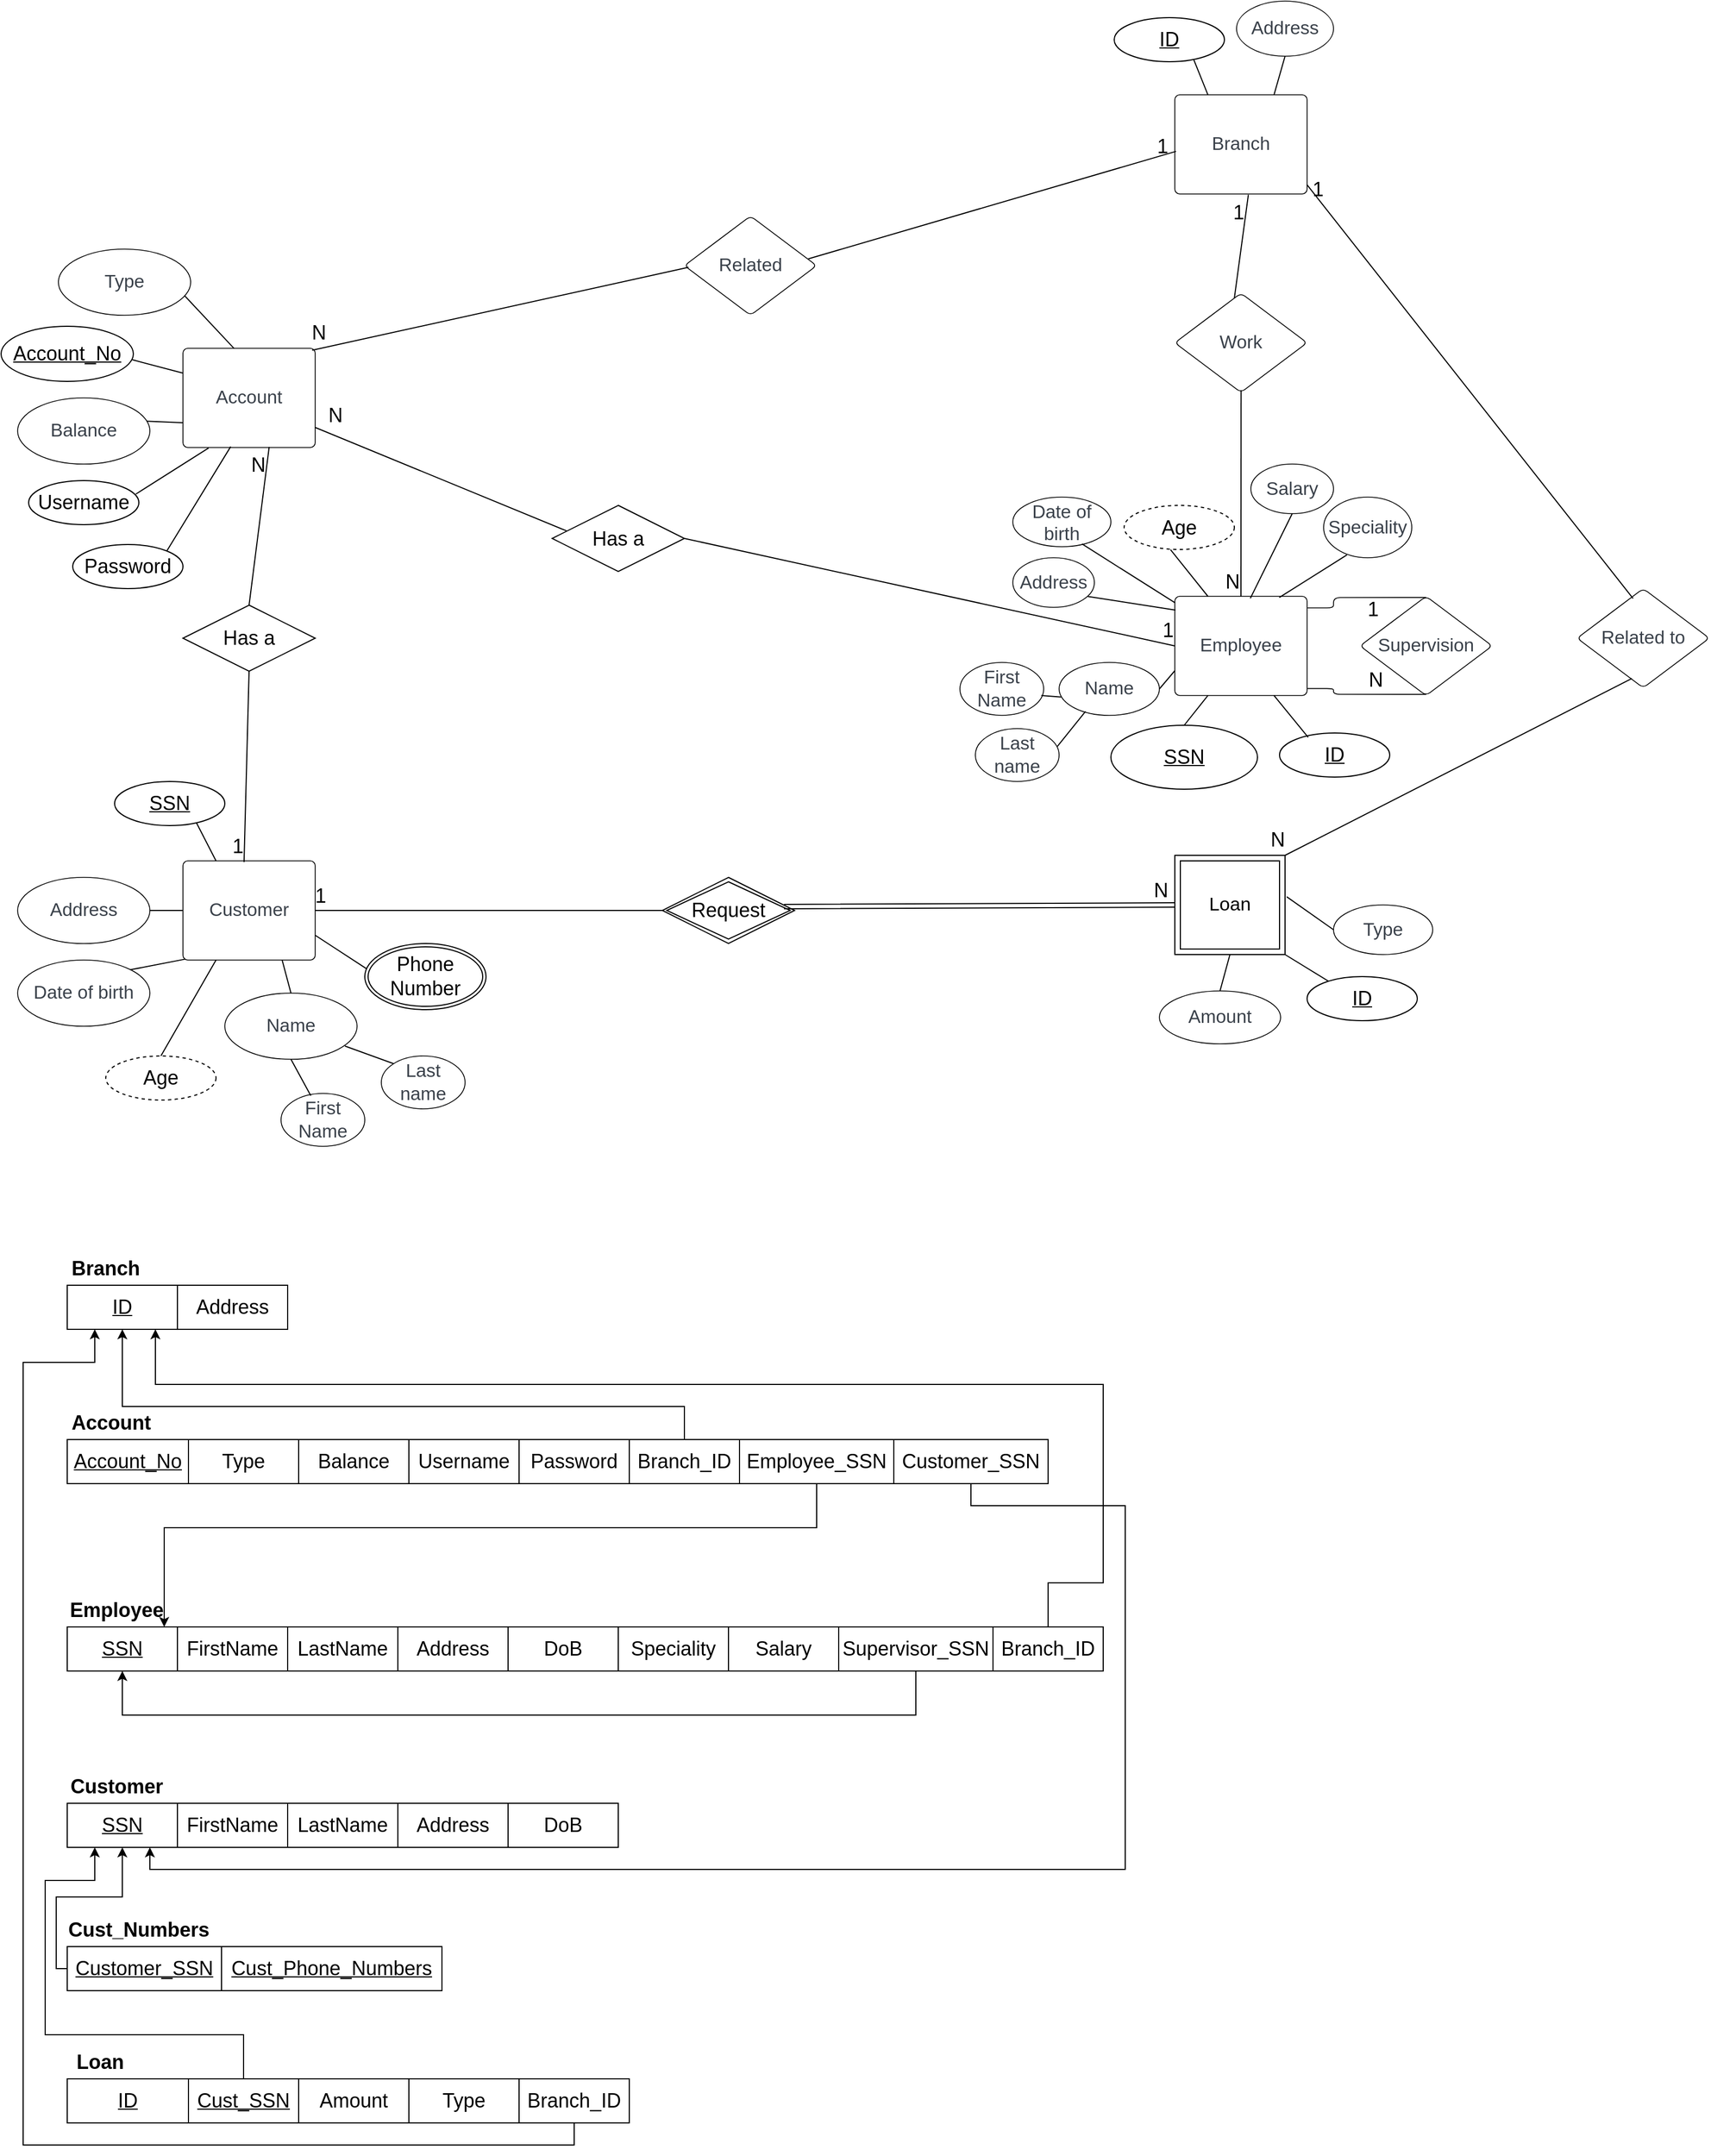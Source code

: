 <mxfile version="20.7.4" type="device"><diagram id="avx-aEmGifw_QFuqqDfZ" name="Page-1"><mxGraphModel dx="2524" dy="764" grid="1" gridSize="10" guides="1" tooltips="1" connect="1" arrows="1" fold="1" page="1" pageScale="1" pageWidth="850" pageHeight="1100" math="0" shadow="0"><root><mxCell id="0"/><mxCell id="1" parent="0"/><UserObject label="Branch" lucidchartObjectId="24W8.uhk5cBx" id="HNhc0_k1ouBAo7gfDIPh-5"><mxCell style="html=1;overflow=block;blockSpacing=1;whiteSpace=wrap;fontSize=16.7;fontColor=#3a414a;spacing=9;strokeColor=#000000;strokeOpacity=100;rounded=1;absoluteArcSize=1;arcSize=9;strokeWidth=0.8;" parent="1" vertex="1"><mxGeometry x="1005" y="160" width="120" height="90" as="geometry"/></mxCell></UserObject><UserObject label="Account" lucidchartObjectId="p5W8RbtMWcCu" id="HNhc0_k1ouBAo7gfDIPh-6"><mxCell style="html=1;overflow=block;blockSpacing=1;whiteSpace=wrap;fontSize=16.7;fontColor=#3a414a;spacing=9;strokeColor=#000000;strokeOpacity=100;rounded=1;absoluteArcSize=1;arcSize=9;strokeWidth=0.8;" parent="1" vertex="1"><mxGeometry x="105" y="390" width="120" height="90" as="geometry"/></mxCell></UserObject><UserObject label="Employee" lucidchartObjectId="A5W8brAmmUce" id="HNhc0_k1ouBAo7gfDIPh-7"><mxCell style="html=1;overflow=block;blockSpacing=1;whiteSpace=wrap;fontSize=16.7;fontColor=#3a414a;spacing=9;strokeColor=#000000;strokeOpacity=100;rounded=1;absoluteArcSize=1;arcSize=9;strokeWidth=0.8;" parent="1" vertex="1"><mxGeometry x="1005" y="615" width="120" height="90" as="geometry"/></mxCell></UserObject><UserObject label="Customer" lucidchartObjectId="N5W8qXUV3GOA" id="HNhc0_k1ouBAo7gfDIPh-8"><mxCell style="html=1;overflow=block;blockSpacing=1;whiteSpace=wrap;fontSize=16.7;fontColor=#3a414a;spacing=9;strokeColor=#000000;strokeOpacity=100;rounded=1;absoluteArcSize=1;arcSize=9;strokeWidth=0.8;" parent="1" vertex="1"><mxGeometry x="105" y="855" width="120" height="90" as="geometry"/></mxCell></UserObject><UserObject label="" lucidchartObjectId="Y8W8bVQl_C8g" id="HNhc0_k1ouBAo7gfDIPh-11"><mxCell style="html=1;jettySize=18;whiteSpace=wrap;fontSize=13;strokeColor=#000000;strokeOpacity=100;strokeWidth=0.8;rounded=1;arcSize=12;edgeStyle=orthogonalEdgeStyle;startArrow=none;endArrow=none;" parent="1" edge="1"><mxGeometry width="100" height="100" relative="1" as="geometry"><Array as="points"/><mxPoint x="273" y="541" as="sourcePoint"/><mxPoint x="273" y="541" as="targetPoint"/></mxGeometry></mxCell></UserObject><UserObject label="Related" lucidchartObjectId="d-W8vgpJ.Oqs" id="HNhc0_k1ouBAo7gfDIPh-14"><mxCell style="html=1;overflow=block;blockSpacing=1;whiteSpace=wrap;rhombus;fontSize=16.7;fontColor=#3a414a;spacing=3.8;strokeColor=#000000;strokeOpacity=100;rounded=1;absoluteArcSize=1;arcSize=9;strokeWidth=0.8;" parent="1" vertex="1"><mxGeometry x="560" y="270" width="120" height="90" as="geometry"/></mxCell></UserObject><UserObject label="Work" lucidchartObjectId="BcX8ho4qDkFY" id="HNhc0_k1ouBAo7gfDIPh-21"><mxCell style="html=1;overflow=block;blockSpacing=1;whiteSpace=wrap;rhombus;fontSize=16.7;fontColor=#3a414a;spacing=3.8;strokeColor=#000000;strokeOpacity=100;rounded=1;absoluteArcSize=1;arcSize=9;strokeWidth=0.8;" parent="1" vertex="1"><mxGeometry x="1005" y="340" width="120" height="90" as="geometry"/></mxCell></UserObject><UserObject label="Type" lucidchartObjectId="lkX8ODc~djon" id="HNhc0_k1ouBAo7gfDIPh-28"><mxCell style="html=1;overflow=block;blockSpacing=1;whiteSpace=wrap;ellipse;fontSize=16.7;fontColor=#3a414a;spacing=3.8;strokeColor=#000000;strokeOpacity=100;rounded=1;absoluteArcSize=1;arcSize=9;strokeWidth=0.8;" parent="1" vertex="1"><mxGeometry x="-8" y="300" width="120" height="60" as="geometry"/></mxCell></UserObject><UserObject label="Balance" lucidchartObjectId="tkX8SMqueyVM" id="HNhc0_k1ouBAo7gfDIPh-29"><mxCell style="html=1;overflow=block;blockSpacing=1;whiteSpace=wrap;ellipse;fontSize=16.7;fontColor=#3a414a;spacing=3.8;strokeColor=#000000;strokeOpacity=100;rounded=1;absoluteArcSize=1;arcSize=9;strokeWidth=0.8;" parent="1" vertex="1"><mxGeometry x="-45" y="435" width="120" height="60" as="geometry"/></mxCell></UserObject><UserObject label="Address" lucidchartObjectId="7kX85fhcKdfo" id="HNhc0_k1ouBAo7gfDIPh-33"><mxCell style="html=1;overflow=block;blockSpacing=1;whiteSpace=wrap;ellipse;fontSize=16.7;fontColor=#3a414a;spacing=3.8;strokeColor=#000000;strokeOpacity=100;rounded=1;absoluteArcSize=1;arcSize=9;strokeWidth=0.8;" parent="1" vertex="1"><mxGeometry x="-45" y="870" width="120" height="60" as="geometry"/></mxCell></UserObject><UserObject label="Date of birth" lucidchartObjectId="_kX8tcL-REWq" id="HNhc0_k1ouBAo7gfDIPh-34"><mxCell style="html=1;overflow=block;blockSpacing=1;whiteSpace=wrap;ellipse;fontSize=16.7;fontColor=#3a414a;spacing=3.8;strokeColor=#000000;strokeOpacity=100;rounded=1;absoluteArcSize=1;arcSize=9;strokeWidth=0.8;" parent="1" vertex="1"><mxGeometry x="-45" y="945" width="120" height="60" as="geometry"/></mxCell></UserObject><UserObject label="Name" lucidchartObjectId="flX8GciqRNcw" id="HNhc0_k1ouBAo7gfDIPh-36"><mxCell style="html=1;overflow=block;blockSpacing=1;whiteSpace=wrap;ellipse;fontSize=16.7;fontColor=#3a414a;spacing=3.8;strokeColor=#000000;strokeOpacity=100;rounded=1;absoluteArcSize=1;arcSize=9;strokeWidth=0.8;" parent="1" vertex="1"><mxGeometry x="143" y="975" width="120" height="60" as="geometry"/></mxCell></UserObject><UserObject label="Type" lucidchartObjectId="slX8rf~.bfxP" id="HNhc0_k1ouBAo7gfDIPh-38"><mxCell style="html=1;overflow=block;blockSpacing=1;whiteSpace=wrap;ellipse;fontSize=16.7;fontColor=#3a414a;spacing=3.8;strokeColor=#000000;strokeOpacity=100;rounded=1;absoluteArcSize=1;arcSize=9;strokeWidth=0.8;" parent="1" vertex="1"><mxGeometry x="1149" y="895" width="90" height="45" as="geometry"/></mxCell></UserObject><UserObject label="Amount" lucidchartObjectId="tlX8x~BsOLAa" id="HNhc0_k1ouBAo7gfDIPh-39"><mxCell style="html=1;overflow=block;blockSpacing=1;whiteSpace=wrap;ellipse;fontSize=16.7;fontColor=#3a414a;spacing=3.8;strokeColor=#000000;strokeOpacity=100;rounded=1;absoluteArcSize=1;arcSize=9;strokeWidth=0.8;" parent="1" vertex="1"><mxGeometry x="991" y="973" width="110" height="48" as="geometry"/></mxCell></UserObject><UserObject label="Speciality" lucidchartObjectId="5lX8NlL0j0-." id="HNhc0_k1ouBAo7gfDIPh-41"><mxCell style="html=1;overflow=block;blockSpacing=1;whiteSpace=wrap;ellipse;fontSize=16.7;fontColor=#3a414a;spacing=3.8;strokeColor=#000000;strokeOpacity=100;rounded=1;absoluteArcSize=1;arcSize=9;strokeWidth=0.8;" parent="1" vertex="1"><mxGeometry x="1140" y="525" width="80" height="55" as="geometry"/></mxCell></UserObject><UserObject label="Salary" lucidchartObjectId="8lX8HzMffNdC" id="HNhc0_k1ouBAo7gfDIPh-42"><mxCell style="html=1;overflow=block;blockSpacing=1;whiteSpace=wrap;ellipse;fontSize=16.7;fontColor=#3a414a;spacing=3.8;strokeColor=#000000;strokeOpacity=100;rounded=1;absoluteArcSize=1;arcSize=9;strokeWidth=0.8;" parent="1" vertex="1"><mxGeometry x="1074" y="495" width="75" height="45" as="geometry"/></mxCell></UserObject><UserObject label="Supervision" lucidchartObjectId="umX8RPFyPaCR" id="HNhc0_k1ouBAo7gfDIPh-44"><mxCell style="html=1;overflow=block;blockSpacing=1;whiteSpace=wrap;rhombus;fontSize=16.7;fontColor=#3a414a;spacing=3.8;strokeColor=#000000;strokeOpacity=100;rounded=1;absoluteArcSize=1;arcSize=9;strokeWidth=0.8;" parent="1" vertex="1"><mxGeometry x="1173" y="615" width="120" height="90" as="geometry"/></mxCell></UserObject><UserObject label="" lucidchartObjectId="xoX8SK3qjTOw" id="HNhc0_k1ouBAo7gfDIPh-45"><mxCell style="html=1;jettySize=18;whiteSpace=wrap;fontSize=13;strokeColor=#000000;strokeOpacity=100;strokeWidth=0.8;rounded=1;arcSize=12;edgeStyle=orthogonalEdgeStyle;startArrow=none;endArrow=none;exitX=0.5;exitY=0.012;exitPerimeter=0;entryX=1.003;entryY=0.117;entryPerimeter=0;" parent="1" source="HNhc0_k1ouBAo7gfDIPh-44" target="HNhc0_k1ouBAo7gfDIPh-7" edge="1"><mxGeometry width="100" height="100" relative="1" as="geometry"><Array as="points"/></mxGeometry></mxCell></UserObject><UserObject label="" lucidchartObjectId="EoX8A1~LsZs-" id="HNhc0_k1ouBAo7gfDIPh-46"><mxCell style="html=1;jettySize=18;whiteSpace=wrap;fontSize=13;strokeColor=#000000;strokeOpacity=100;strokeWidth=0.8;rounded=1;arcSize=12;edgeStyle=orthogonalEdgeStyle;startArrow=none;endArrow=none;exitX=0.5;exitY=0.988;exitPerimeter=0;entryX=1.003;entryY=0.93;entryPerimeter=0;" parent="1" source="HNhc0_k1ouBAo7gfDIPh-44" target="HNhc0_k1ouBAo7gfDIPh-7" edge="1"><mxGeometry width="100" height="100" relative="1" as="geometry"><Array as="points"/></mxGeometry></mxCell></UserObject><UserObject label="Address" lucidchartObjectId="ZqX8RbTn.vO8" id="HNhc0_k1ouBAo7gfDIPh-47"><mxCell style="html=1;overflow=block;blockSpacing=1;whiteSpace=wrap;ellipse;fontSize=16.7;fontColor=#3a414a;spacing=3.8;strokeColor=#000000;strokeOpacity=100;rounded=1;absoluteArcSize=1;arcSize=9;strokeWidth=0.8;" parent="1" vertex="1"><mxGeometry x="1061" y="75" width="88" height="50" as="geometry"/></mxCell></UserObject><UserObject label="First Name" lucidchartObjectId="cxX8q2BBhnU3" id="HNhc0_k1ouBAo7gfDIPh-49"><mxCell style="html=1;overflow=block;blockSpacing=1;whiteSpace=wrap;ellipse;fontSize=16.7;fontColor=#3a414a;spacing=3.8;strokeColor=#000000;strokeOpacity=100;rounded=1;absoluteArcSize=1;arcSize=9;strokeWidth=0.8;" parent="1" vertex="1"><mxGeometry x="194" y="1066" width="76" height="48" as="geometry"/></mxCell></UserObject><UserObject label="Last name" lucidchartObjectId="exX8J4Bs7dob" id="HNhc0_k1ouBAo7gfDIPh-50"><mxCell style="html=1;overflow=block;blockSpacing=1;whiteSpace=wrap;ellipse;fontSize=16.7;fontColor=#3a414a;spacing=3.8;strokeColor=#000000;strokeOpacity=100;rounded=1;absoluteArcSize=1;arcSize=9;strokeWidth=0.8;" parent="1" vertex="1"><mxGeometry x="285" y="1032" width="76" height="48" as="geometry"/></mxCell></UserObject><UserObject label="Name" lucidchartObjectId="wyX8KYiZIa2_" id="HNhc0_k1ouBAo7gfDIPh-51"><mxCell style="html=1;overflow=block;blockSpacing=1;whiteSpace=wrap;ellipse;fontSize=16.7;fontColor=#3a414a;spacing=3.8;strokeColor=#000000;strokeOpacity=100;rounded=1;absoluteArcSize=1;arcSize=9;strokeWidth=0.8;" parent="1" vertex="1"><mxGeometry x="900" y="675" width="91" height="48" as="geometry"/></mxCell></UserObject><UserObject label="First Name" lucidchartObjectId="wyX875fqkCPZ" id="HNhc0_k1ouBAo7gfDIPh-52"><mxCell style="html=1;overflow=block;blockSpacing=1;whiteSpace=wrap;ellipse;fontSize=16.7;fontColor=#3a414a;spacing=3.8;strokeColor=#000000;strokeOpacity=100;rounded=1;absoluteArcSize=1;arcSize=9;strokeWidth=0.8;" parent="1" vertex="1"><mxGeometry x="810" y="675" width="76" height="48" as="geometry"/></mxCell></UserObject><UserObject label="Last name" lucidchartObjectId="wyX8d789VK~0" id="HNhc0_k1ouBAo7gfDIPh-53"><mxCell style="html=1;overflow=block;blockSpacing=1;whiteSpace=wrap;ellipse;fontSize=16.7;fontColor=#3a414a;spacing=3.8;strokeColor=#000000;strokeOpacity=100;rounded=1;absoluteArcSize=1;arcSize=9;strokeWidth=0.8;" parent="1" vertex="1"><mxGeometry x="824" y="735" width="76" height="48" as="geometry"/></mxCell></UserObject><UserObject label="Address" lucidchartObjectId="jzX8rAwCoQ6C" id="HNhc0_k1ouBAo7gfDIPh-55"><mxCell style="html=1;overflow=block;blockSpacing=1;whiteSpace=wrap;ellipse;fontSize=16.7;fontColor=#3a414a;spacing=3.8;strokeColor=#000000;strokeOpacity=100;rounded=1;absoluteArcSize=1;arcSize=9;strokeWidth=0.8;" parent="1" vertex="1"><mxGeometry x="858" y="580" width="74" height="45" as="geometry"/></mxCell></UserObject><UserObject label="Date of birth" lucidchartObjectId="jzX834ZOEIKv" id="HNhc0_k1ouBAo7gfDIPh-56"><mxCell style="html=1;overflow=block;blockSpacing=1;whiteSpace=wrap;ellipse;fontSize=16.7;fontColor=#3a414a;spacing=3.8;strokeColor=#000000;strokeOpacity=100;rounded=1;absoluteArcSize=1;arcSize=9;strokeWidth=0.8;" parent="1" vertex="1"><mxGeometry x="858" y="525" width="89" height="45" as="geometry"/></mxCell></UserObject><mxCell id="HNhc0_k1ouBAo7gfDIPh-63" value="" style="endArrow=none;html=1;rounded=0;exitX=0.723;exitY=0.961;exitDx=0;exitDy=0;entryX=0.25;entryY=0;entryDx=0;entryDy=0;exitPerimeter=0;strokeColor=#000000;" parent="1" source="HNhc0_k1ouBAo7gfDIPh-135" target="HNhc0_k1ouBAo7gfDIPh-5" edge="1"><mxGeometry relative="1" as="geometry"><mxPoint x="1006.888" y="57.64" as="sourcePoint"/><mxPoint x="1330" y="100" as="targetPoint"/></mxGeometry></mxCell><mxCell id="HNhc0_k1ouBAo7gfDIPh-67" value="" style="endArrow=none;html=1;rounded=0;exitX=0.5;exitY=1;exitDx=0;exitDy=0;entryX=0.75;entryY=0;entryDx=0;entryDy=0;strokeColor=#000000;" parent="1" source="HNhc0_k1ouBAo7gfDIPh-47" target="HNhc0_k1ouBAo7gfDIPh-5" edge="1"><mxGeometry relative="1" as="geometry"><mxPoint x="590" y="430" as="sourcePoint"/><mxPoint x="750" y="430" as="targetPoint"/></mxGeometry></mxCell><mxCell id="HNhc0_k1ouBAo7gfDIPh-68" value="&lt;font style=&quot;font-size: 17px;&quot;&gt;Loan&lt;/font&gt;" style="shape=ext;margin=3;double=1;whiteSpace=wrap;html=1;align=center;strokeColor=#000000;" parent="1" vertex="1"><mxGeometry x="1005" y="850" width="100" height="90" as="geometry"/></mxCell><mxCell id="HNhc0_k1ouBAo7gfDIPh-71" value="" style="endArrow=none;html=1;rounded=0;entryX=0;entryY=0.5;entryDx=0;entryDy=0;exitX=1.015;exitY=0.417;exitDx=0;exitDy=0;exitPerimeter=0;strokeColor=#000000;" parent="1" source="HNhc0_k1ouBAo7gfDIPh-68" target="HNhc0_k1ouBAo7gfDIPh-38" edge="1"><mxGeometry relative="1" as="geometry"><mxPoint x="590" y="780" as="sourcePoint"/><mxPoint x="750" y="780" as="targetPoint"/></mxGeometry></mxCell><mxCell id="HNhc0_k1ouBAo7gfDIPh-72" value="" style="endArrow=none;html=1;rounded=0;exitX=0.5;exitY=1;exitDx=0;exitDy=0;entryX=0.355;entryY=0.042;entryDx=0;entryDy=0;entryPerimeter=0;strokeColor=#000000;" parent="1" source="HNhc0_k1ouBAo7gfDIPh-36" target="HNhc0_k1ouBAo7gfDIPh-49" edge="1"><mxGeometry relative="1" as="geometry"><mxPoint x="590" y="780" as="sourcePoint"/><mxPoint x="750" y="780" as="targetPoint"/></mxGeometry></mxCell><mxCell id="HNhc0_k1ouBAo7gfDIPh-73" value="" style="endArrow=none;html=1;rounded=0;exitX=0.75;exitY=1;exitDx=0;exitDy=0;entryX=0.5;entryY=0;entryDx=0;entryDy=0;strokeColor=#000000;" parent="1" source="HNhc0_k1ouBAo7gfDIPh-8" target="HNhc0_k1ouBAo7gfDIPh-36" edge="1"><mxGeometry relative="1" as="geometry"><mxPoint x="590" y="780" as="sourcePoint"/><mxPoint x="750" y="780" as="targetPoint"/></mxGeometry></mxCell><mxCell id="HNhc0_k1ouBAo7gfDIPh-74" value="" style="endArrow=none;html=1;rounded=0;entryX=0.017;entryY=0.385;entryDx=0;entryDy=0;exitX=1;exitY=0.75;exitDx=0;exitDy=0;entryPerimeter=0;strokeColor=#000000;" parent="1" source="HNhc0_k1ouBAo7gfDIPh-8" target="HNhc0_k1ouBAo7gfDIPh-85" edge="1"><mxGeometry relative="1" as="geometry"><mxPoint x="590" y="780" as="sourcePoint"/><mxPoint x="270.0" y="945" as="targetPoint"/></mxGeometry></mxCell><mxCell id="HNhc0_k1ouBAo7gfDIPh-75" value="" style="endArrow=none;html=1;rounded=0;entryX=0.5;entryY=0;entryDx=0;entryDy=0;exitX=0.5;exitY=1;exitDx=0;exitDy=0;strokeColor=#000000;" parent="1" source="HNhc0_k1ouBAo7gfDIPh-68" target="HNhc0_k1ouBAo7gfDIPh-39" edge="1"><mxGeometry relative="1" as="geometry"><mxPoint x="590" y="780" as="sourcePoint"/><mxPoint x="750" y="780" as="targetPoint"/></mxGeometry></mxCell><mxCell id="HNhc0_k1ouBAo7gfDIPh-76" value="" style="endArrow=none;html=1;rounded=0;entryX=0;entryY=0;entryDx=0;entryDy=0;exitX=1;exitY=1;exitDx=0;exitDy=0;strokeColor=#000000;" parent="1" source="HNhc0_k1ouBAo7gfDIPh-68" edge="1"><mxGeometry relative="1" as="geometry"><mxPoint x="590" y="780" as="sourcePoint"/><mxPoint x="1145.84" y="965.063" as="targetPoint"/></mxGeometry></mxCell><mxCell id="HNhc0_k1ouBAo7gfDIPh-77" value="" style="endArrow=none;html=1;rounded=0;exitX=0.74;exitY=0.925;exitDx=0;exitDy=0;entryX=0.25;entryY=0;entryDx=0;entryDy=0;exitPerimeter=0;strokeColor=#000000;" parent="1" source="HNhc0_k1ouBAo7gfDIPh-86" target="HNhc0_k1ouBAo7gfDIPh-8" edge="1"><mxGeometry relative="1" as="geometry"><mxPoint x="120.0" y="820" as="sourcePoint"/><mxPoint x="580" y="890" as="targetPoint"/></mxGeometry></mxCell><mxCell id="HNhc0_k1ouBAo7gfDIPh-78" value="" style="endArrow=none;html=1;rounded=0;exitX=0.016;exitY=0.991;exitDx=0;exitDy=0;entryX=1;entryY=0;entryDx=0;entryDy=0;exitPerimeter=0;strokeColor=#000000;" parent="1" source="HNhc0_k1ouBAo7gfDIPh-8" target="HNhc0_k1ouBAo7gfDIPh-34" edge="1"><mxGeometry relative="1" as="geometry"><mxPoint x="420" y="890" as="sourcePoint"/><mxPoint x="580" y="890" as="targetPoint"/></mxGeometry></mxCell><mxCell id="HNhc0_k1ouBAo7gfDIPh-79" value="" style="endArrow=none;html=1;rounded=0;exitX=0.25;exitY=1;exitDx=0;exitDy=0;entryX=0.5;entryY=0;entryDx=0;entryDy=0;strokeColor=#000000;" parent="1" source="HNhc0_k1ouBAo7gfDIPh-8" target="HNhc0_k1ouBAo7gfDIPh-83" edge="1"><mxGeometry relative="1" as="geometry"><mxPoint x="420" y="890" as="sourcePoint"/><mxPoint x="580" y="890" as="targetPoint"/></mxGeometry></mxCell><mxCell id="HNhc0_k1ouBAo7gfDIPh-81" value="" style="endArrow=none;html=1;rounded=0;exitX=0.908;exitY=0.8;exitDx=0;exitDy=0;exitPerimeter=0;entryX=0;entryY=0;entryDx=0;entryDy=0;strokeColor=#000000;" parent="1" source="HNhc0_k1ouBAo7gfDIPh-36" target="HNhc0_k1ouBAo7gfDIPh-50" edge="1"><mxGeometry relative="1" as="geometry"><mxPoint x="420" y="890" as="sourcePoint"/><mxPoint x="580" y="890" as="targetPoint"/></mxGeometry></mxCell><mxCell id="HNhc0_k1ouBAo7gfDIPh-83" value="&lt;font style=&quot;font-size: 18px;&quot;&gt;Age&lt;/font&gt;" style="ellipse;whiteSpace=wrap;html=1;align=center;dashed=1;strokeColor=#000000;" parent="1" vertex="1"><mxGeometry x="35" y="1032" width="100" height="40" as="geometry"/></mxCell><mxCell id="HNhc0_k1ouBAo7gfDIPh-84" value="" style="endArrow=none;html=1;rounded=0;exitX=1;exitY=0.5;exitDx=0;exitDy=0;entryX=0;entryY=0.5;entryDx=0;entryDy=0;strokeColor=#000000;" parent="1" source="HNhc0_k1ouBAo7gfDIPh-33" target="HNhc0_k1ouBAo7gfDIPh-8" edge="1"><mxGeometry relative="1" as="geometry"><mxPoint x="140" y="840" as="sourcePoint"/><mxPoint x="300" y="840" as="targetPoint"/></mxGeometry></mxCell><mxCell id="HNhc0_k1ouBAo7gfDIPh-85" value="&lt;font style=&quot;font-size: 18px;&quot;&gt;Phone Number&lt;/font&gt;" style="ellipse;shape=doubleEllipse;margin=3;whiteSpace=wrap;html=1;align=center;strokeColor=#000000;" parent="1" vertex="1"><mxGeometry x="270" y="930" width="110" height="60" as="geometry"/></mxCell><mxCell id="HNhc0_k1ouBAo7gfDIPh-86" value="&lt;font style=&quot;font-size: 18px;&quot;&gt;SSN&lt;/font&gt;" style="ellipse;whiteSpace=wrap;html=1;align=center;fontStyle=4;strokeColor=#000000;" parent="1" vertex="1"><mxGeometry x="43" y="783" width="100" height="40" as="geometry"/></mxCell><mxCell id="HNhc0_k1ouBAo7gfDIPh-87" value="" style="endArrow=none;html=1;rounded=0;fontSize=18;entryX=0.386;entryY=0.001;entryDx=0;entryDy=0;entryPerimeter=0;exitX=0.954;exitY=0.704;exitDx=0;exitDy=0;exitPerimeter=0;strokeColor=#000000;" parent="1" source="HNhc0_k1ouBAo7gfDIPh-28" target="HNhc0_k1ouBAo7gfDIPh-6" edge="1"><mxGeometry relative="1" as="geometry"><mxPoint x="100" y="340" as="sourcePoint"/><mxPoint x="310" y="490" as="targetPoint"/></mxGeometry></mxCell><mxCell id="HNhc0_k1ouBAo7gfDIPh-88" value="" style="endArrow=none;html=1;rounded=0;fontSize=18;exitX=0.975;exitY=0.353;exitDx=0;exitDy=0;exitPerimeter=0;entryX=0;entryY=0.75;entryDx=0;entryDy=0;strokeColor=#000000;" parent="1" source="HNhc0_k1ouBAo7gfDIPh-29" target="HNhc0_k1ouBAo7gfDIPh-6" edge="1"><mxGeometry relative="1" as="geometry"><mxPoint x="150" y="490" as="sourcePoint"/><mxPoint x="310" y="490" as="targetPoint"/></mxGeometry></mxCell><mxCell id="HNhc0_k1ouBAo7gfDIPh-89" value="Account_No" style="ellipse;whiteSpace=wrap;html=1;align=center;fontStyle=4;fontSize=18;strokeColor=#000000;" parent="1" vertex="1"><mxGeometry x="-60" y="370" width="120" height="50" as="geometry"/></mxCell><mxCell id="HNhc0_k1ouBAo7gfDIPh-90" value="" style="endArrow=none;html=1;rounded=0;fontSize=18;exitX=0.993;exitY=0.608;exitDx=0;exitDy=0;exitPerimeter=0;entryX=0;entryY=0.25;entryDx=0;entryDy=0;strokeColor=#000000;" parent="1" source="HNhc0_k1ouBAo7gfDIPh-89" target="HNhc0_k1ouBAo7gfDIPh-6" edge="1"><mxGeometry relative="1" as="geometry"><mxPoint x="70" y="420" as="sourcePoint"/><mxPoint x="310" y="490" as="targetPoint"/></mxGeometry></mxCell><mxCell id="HNhc0_k1ouBAo7gfDIPh-91" value="Password" style="ellipse;whiteSpace=wrap;html=1;align=center;fontSize=18;strokeColor=#000000;" parent="1" vertex="1"><mxGeometry x="5" y="568" width="100" height="40" as="geometry"/></mxCell><mxCell id="HNhc0_k1ouBAo7gfDIPh-92" value="Username" style="ellipse;whiteSpace=wrap;html=1;align=center;fontSize=18;strokeColor=#000000;" parent="1" vertex="1"><mxGeometry x="-35" y="510" width="100" height="40" as="geometry"/></mxCell><mxCell id="HNhc0_k1ouBAo7gfDIPh-93" value="" style="endArrow=none;html=1;rounded=0;fontSize=18;exitX=1;exitY=0;exitDx=0;exitDy=0;entryX=0.361;entryY=0.991;entryDx=0;entryDy=0;entryPerimeter=0;strokeColor=#000000;" parent="1" source="HNhc0_k1ouBAo7gfDIPh-91" target="HNhc0_k1ouBAo7gfDIPh-6" edge="1"><mxGeometry relative="1" as="geometry"><mxPoint x="150" y="490" as="sourcePoint"/><mxPoint x="310" y="490" as="targetPoint"/></mxGeometry></mxCell><mxCell id="HNhc0_k1ouBAo7gfDIPh-94" value="" style="endArrow=none;html=1;rounded=0;fontSize=18;exitX=0.973;exitY=0.306;exitDx=0;exitDy=0;exitPerimeter=0;entryX=0.194;entryY=1.005;entryDx=0;entryDy=0;entryPerimeter=0;strokeColor=#000000;" parent="1" source="HNhc0_k1ouBAo7gfDIPh-92" target="HNhc0_k1ouBAo7gfDIPh-6" edge="1"><mxGeometry relative="1" as="geometry"><mxPoint x="150" y="490" as="sourcePoint"/><mxPoint x="310" y="490" as="targetPoint"/></mxGeometry></mxCell><mxCell id="HNhc0_k1ouBAo7gfDIPh-97" value="" style="endArrow=none;html=1;rounded=0;fontSize=18;entryX=0.462;entryY=0.013;entryDx=0;entryDy=0;entryPerimeter=0;exitX=0.5;exitY=1;exitDx=0;exitDy=0;strokeColor=#000000;" parent="1" source="C2Bi156diUJUdmK2DCbK-2" target="HNhc0_k1ouBAo7gfDIPh-8" edge="1"><mxGeometry relative="1" as="geometry"><mxPoint x="164.28" y="703.47" as="sourcePoint"/><mxPoint x="300" y="710" as="targetPoint"/></mxGeometry></mxCell><mxCell id="HNhc0_k1ouBAo7gfDIPh-98" value="1" style="resizable=0;html=1;align=right;verticalAlign=bottom;fontSize=18;strokeColor=#000000;" parent="HNhc0_k1ouBAo7gfDIPh-97" connectable="0" vertex="1"><mxGeometry x="1" relative="1" as="geometry"/></mxCell><mxCell id="HNhc0_k1ouBAo7gfDIPh-99" value="" style="endArrow=none;html=1;rounded=0;fontSize=18;exitX=0.5;exitY=0;exitDx=0;exitDy=0;entryX=0.652;entryY=0.994;entryDx=0;entryDy=0;entryPerimeter=0;strokeColor=#000000;" parent="1" source="C2Bi156diUJUdmK2DCbK-2" target="HNhc0_k1ouBAo7gfDIPh-6" edge="1"><mxGeometry relative="1" as="geometry"><mxPoint x="165" y="615" as="sourcePoint"/><mxPoint x="290" y="560" as="targetPoint"/></mxGeometry></mxCell><mxCell id="HNhc0_k1ouBAo7gfDIPh-100" value="N" style="resizable=0;html=1;align=right;verticalAlign=bottom;fontSize=18;strokeColor=#000000;" parent="HNhc0_k1ouBAo7gfDIPh-99" connectable="0" vertex="1"><mxGeometry x="1" relative="1" as="geometry"><mxPoint x="-3" y="30" as="offset"/></mxGeometry></mxCell><mxCell id="HNhc0_k1ouBAo7gfDIPh-101" value="" style="endArrow=none;html=1;rounded=0;fontSize=18;exitX=1;exitY=0.5;exitDx=0;exitDy=0;entryX=0;entryY=0.5;entryDx=0;entryDy=0;strokeColor=#000000;" parent="1" source="C2Bi156diUJUdmK2DCbK-1" target="HNhc0_k1ouBAo7gfDIPh-7" edge="1"><mxGeometry relative="1" as="geometry"><mxPoint x="222" y="659.46" as="sourcePoint"/><mxPoint x="630" y="660" as="targetPoint"/></mxGeometry></mxCell><mxCell id="HNhc0_k1ouBAo7gfDIPh-102" value="1" style="resizable=0;html=1;align=right;verticalAlign=bottom;fontSize=18;strokeColor=#000000;" parent="HNhc0_k1ouBAo7gfDIPh-101" connectable="0" vertex="1"><mxGeometry x="1" relative="1" as="geometry"/></mxCell><mxCell id="HNhc0_k1ouBAo7gfDIPh-103" value="" style="endArrow=none;html=1;rounded=0;fontSize=18;entryX=1;entryY=0.5;entryDx=0;entryDy=0;exitX=0;exitY=0.5;exitDx=0;exitDy=0;strokeColor=#000000;" parent="1" source="HNhc0_k1ouBAo7gfDIPh-136" target="HNhc0_k1ouBAo7gfDIPh-8" edge="1"><mxGeometry relative="1" as="geometry"><mxPoint x="543.24" y="897.84" as="sourcePoint"/><mxPoint x="600" y="890" as="targetPoint"/></mxGeometry></mxCell><mxCell id="HNhc0_k1ouBAo7gfDIPh-104" value="1" style="resizable=0;html=1;align=right;verticalAlign=bottom;fontSize=18;strokeColor=#000000;" parent="HNhc0_k1ouBAo7gfDIPh-103" connectable="0" vertex="1"><mxGeometry x="1" relative="1" as="geometry"><mxPoint x="10" as="offset"/></mxGeometry></mxCell><UserObject label="Related to" lucidchartObjectId="BcX8ho4qDkFY" id="HNhc0_k1ouBAo7gfDIPh-110"><mxCell style="html=1;overflow=block;blockSpacing=1;whiteSpace=wrap;rhombus;fontSize=16.7;fontColor=#3a414a;spacing=3.8;strokeColor=#000000;strokeOpacity=100;rounded=1;absoluteArcSize=1;arcSize=9;strokeWidth=0.8;" parent="1" vertex="1"><mxGeometry x="1370" y="608" width="120" height="90" as="geometry"/></mxCell></UserObject><mxCell id="HNhc0_k1ouBAo7gfDIPh-111" value="" style="endArrow=none;html=1;rounded=0;fontSize=18;exitX=0.414;exitY=0.906;exitDx=0;exitDy=0;exitPerimeter=0;entryX=1;entryY=0;entryDx=0;entryDy=0;strokeColor=#000000;" parent="1" source="HNhc0_k1ouBAo7gfDIPh-110" target="HNhc0_k1ouBAo7gfDIPh-68" edge="1"><mxGeometry relative="1" as="geometry"><mxPoint x="940" y="710" as="sourcePoint"/><mxPoint x="1100" y="710" as="targetPoint"/></mxGeometry></mxCell><mxCell id="HNhc0_k1ouBAo7gfDIPh-112" value="N" style="resizable=0;html=1;align=right;verticalAlign=bottom;fontSize=18;strokeColor=#000000;" parent="HNhc0_k1ouBAo7gfDIPh-111" connectable="0" vertex="1"><mxGeometry x="1" relative="1" as="geometry"/></mxCell><mxCell id="HNhc0_k1ouBAo7gfDIPh-113" value="" style="endArrow=none;html=1;rounded=0;fontSize=18;entryX=1;entryY=0.908;entryDx=0;entryDy=0;entryPerimeter=0;exitX=0.423;exitY=0.099;exitDx=0;exitDy=0;exitPerimeter=0;strokeColor=#000000;" parent="1" source="HNhc0_k1ouBAo7gfDIPh-110" target="HNhc0_k1ouBAo7gfDIPh-5" edge="1"><mxGeometry relative="1" as="geometry"><mxPoint x="970" y="410" as="sourcePoint"/><mxPoint x="1130" y="410" as="targetPoint"/></mxGeometry></mxCell><mxCell id="HNhc0_k1ouBAo7gfDIPh-114" value="1" style="resizable=0;html=1;align=right;verticalAlign=bottom;fontSize=18;strokeColor=#000000;" parent="HNhc0_k1ouBAo7gfDIPh-113" connectable="0" vertex="1"><mxGeometry x="1" relative="1" as="geometry"><mxPoint x="15" y="18" as="offset"/></mxGeometry></mxCell><mxCell id="HNhc0_k1ouBAo7gfDIPh-119" value="ID" style="ellipse;whiteSpace=wrap;html=1;align=center;fontStyle=4;fontSize=18;strokeColor=#000000;" parent="1" vertex="1"><mxGeometry x="1125" y="960" width="100" height="40" as="geometry"/></mxCell><mxCell id="HNhc0_k1ouBAo7gfDIPh-120" value="SSN" style="ellipse;whiteSpace=wrap;html=1;align=center;fontStyle=4;fontSize=18;strokeColor=#000000;" parent="1" vertex="1"><mxGeometry x="947" y="732" width="133" height="58" as="geometry"/></mxCell><mxCell id="HNhc0_k1ouBAo7gfDIPh-121" value="ID" style="ellipse;whiteSpace=wrap;html=1;align=center;fontStyle=4;fontSize=18;strokeColor=#000000;" parent="1" vertex="1"><mxGeometry x="1100" y="739" width="100" height="40" as="geometry"/></mxCell><mxCell id="HNhc0_k1ouBAo7gfDIPh-122" value="" style="endArrow=none;html=1;rounded=0;fontSize=18;exitX=0.25;exitY=1;exitDx=0;exitDy=0;entryX=0.5;entryY=0;entryDx=0;entryDy=0;strokeColor=#000000;" parent="1" source="HNhc0_k1ouBAo7gfDIPh-7" target="HNhc0_k1ouBAo7gfDIPh-120" edge="1"><mxGeometry relative="1" as="geometry"><mxPoint x="1010" y="680" as="sourcePoint"/><mxPoint x="1170" y="680" as="targetPoint"/></mxGeometry></mxCell><mxCell id="HNhc0_k1ouBAo7gfDIPh-123" value="" style="endArrow=none;html=1;rounded=0;fontSize=18;exitX=0.75;exitY=1;exitDx=0;exitDy=0;entryX=0.26;entryY=0.099;entryDx=0;entryDy=0;entryPerimeter=0;strokeColor=#000000;" parent="1" source="HNhc0_k1ouBAo7gfDIPh-7" target="HNhc0_k1ouBAo7gfDIPh-121" edge="1"><mxGeometry relative="1" as="geometry"><mxPoint x="1010" y="680" as="sourcePoint"/><mxPoint x="1170" y="680" as="targetPoint"/></mxGeometry></mxCell><mxCell id="HNhc0_k1ouBAo7gfDIPh-124" value="" style="endArrow=none;html=1;rounded=0;fontSize=18;exitX=0.919;exitY=0.78;exitDx=0;exitDy=0;exitPerimeter=0;entryX=0.005;entryY=0.139;entryDx=0;entryDy=0;entryPerimeter=0;strokeColor=#000000;" parent="1" source="HNhc0_k1ouBAo7gfDIPh-55" target="HNhc0_k1ouBAo7gfDIPh-7" edge="1"><mxGeometry relative="1" as="geometry"><mxPoint x="1010" y="680" as="sourcePoint"/><mxPoint x="1170" y="680" as="targetPoint"/></mxGeometry></mxCell><mxCell id="HNhc0_k1ouBAo7gfDIPh-125" value="" style="endArrow=none;html=1;rounded=0;fontSize=18;exitX=0;exitY=0.75;exitDx=0;exitDy=0;entryX=1;entryY=0.5;entryDx=0;entryDy=0;strokeColor=#000000;" parent="1" source="HNhc0_k1ouBAo7gfDIPh-7" target="HNhc0_k1ouBAo7gfDIPh-51" edge="1"><mxGeometry relative="1" as="geometry"><mxPoint x="1010" y="680" as="sourcePoint"/><mxPoint x="1170" y="680" as="targetPoint"/></mxGeometry></mxCell><mxCell id="HNhc0_k1ouBAo7gfDIPh-126" value="" style="endArrow=none;html=1;rounded=0;fontSize=18;exitX=0.263;exitY=0.927;exitDx=0;exitDy=0;exitPerimeter=0;entryX=0.979;entryY=0.338;entryDx=0;entryDy=0;entryPerimeter=0;strokeColor=#000000;" parent="1" source="HNhc0_k1ouBAo7gfDIPh-51" target="HNhc0_k1ouBAo7gfDIPh-53" edge="1"><mxGeometry relative="1" as="geometry"><mxPoint x="1010" y="680" as="sourcePoint"/><mxPoint x="1170" y="680" as="targetPoint"/></mxGeometry></mxCell><mxCell id="HNhc0_k1ouBAo7gfDIPh-127" value="" style="endArrow=none;html=1;rounded=0;fontSize=18;exitX=0.02;exitY=0.654;exitDx=0;exitDy=0;exitPerimeter=0;entryX=0.972;entryY=0.626;entryDx=0;entryDy=0;entryPerimeter=0;strokeColor=#000000;" parent="1" source="HNhc0_k1ouBAo7gfDIPh-51" target="HNhc0_k1ouBAo7gfDIPh-52" edge="1"><mxGeometry relative="1" as="geometry"><mxPoint x="1010" y="680" as="sourcePoint"/><mxPoint x="1170" y="680" as="targetPoint"/></mxGeometry></mxCell><mxCell id="HNhc0_k1ouBAo7gfDIPh-128" value="Age" style="ellipse;whiteSpace=wrap;html=1;align=center;dashed=1;fontSize=18;strokeColor=#000000;" parent="1" vertex="1"><mxGeometry x="959" y="532.5" width="100" height="40" as="geometry"/></mxCell><mxCell id="HNhc0_k1ouBAo7gfDIPh-129" value="" style="endArrow=none;html=1;rounded=0;fontSize=18;exitX=0.421;exitY=1.005;exitDx=0;exitDy=0;exitPerimeter=0;entryX=0.25;entryY=0;entryDx=0;entryDy=0;strokeColor=#000000;" parent="1" source="HNhc0_k1ouBAo7gfDIPh-128" target="HNhc0_k1ouBAo7gfDIPh-7" edge="1"><mxGeometry relative="1" as="geometry"><mxPoint x="960" y="610" as="sourcePoint"/><mxPoint x="1120" y="610" as="targetPoint"/></mxGeometry></mxCell><mxCell id="HNhc0_k1ouBAo7gfDIPh-130" value="" style="endArrow=none;html=1;rounded=0;fontSize=18;exitX=0.705;exitY=0.944;exitDx=0;exitDy=0;exitPerimeter=0;entryX=0.001;entryY=0.065;entryDx=0;entryDy=0;entryPerimeter=0;strokeColor=#000000;" parent="1" source="HNhc0_k1ouBAo7gfDIPh-56" target="HNhc0_k1ouBAo7gfDIPh-7" edge="1"><mxGeometry relative="1" as="geometry"><mxPoint x="960" y="610" as="sourcePoint"/><mxPoint x="1120" y="610" as="targetPoint"/></mxGeometry></mxCell><mxCell id="HNhc0_k1ouBAo7gfDIPh-131" value="" style="endArrow=none;html=1;rounded=0;fontSize=18;exitX=0.264;exitY=0.954;exitDx=0;exitDy=0;exitPerimeter=0;entryX=0.79;entryY=0.012;entryDx=0;entryDy=0;entryPerimeter=0;strokeColor=#000000;" parent="1" source="HNhc0_k1ouBAo7gfDIPh-41" target="HNhc0_k1ouBAo7gfDIPh-7" edge="1"><mxGeometry relative="1" as="geometry"><mxPoint x="950" y="510" as="sourcePoint"/><mxPoint x="1110" y="510" as="targetPoint"/></mxGeometry></mxCell><mxCell id="HNhc0_k1ouBAo7gfDIPh-132" value="" style="endArrow=none;html=1;rounded=0;fontSize=18;exitX=0.5;exitY=1;exitDx=0;exitDy=0;entryX=0.571;entryY=0.02;entryDx=0;entryDy=0;entryPerimeter=0;strokeColor=#000000;" parent="1" source="HNhc0_k1ouBAo7gfDIPh-42" target="HNhc0_k1ouBAo7gfDIPh-7" edge="1"><mxGeometry relative="1" as="geometry"><mxPoint x="950" y="510" as="sourcePoint"/><mxPoint x="1110" y="510" as="targetPoint"/></mxGeometry></mxCell><mxCell id="HNhc0_k1ouBAo7gfDIPh-133" value="" style="endArrow=none;html=1;rounded=0;fontSize=18;exitX=0.45;exitY=0.051;exitDx=0;exitDy=0;exitPerimeter=0;entryX=0.556;entryY=1.008;entryDx=0;entryDy=0;entryPerimeter=0;strokeColor=#000000;" parent="1" source="HNhc0_k1ouBAo7gfDIPh-21" target="HNhc0_k1ouBAo7gfDIPh-5" edge="1"><mxGeometry relative="1" as="geometry"><mxPoint x="950" y="370" as="sourcePoint"/><mxPoint x="1070" y="180" as="targetPoint"/></mxGeometry></mxCell><mxCell id="HNhc0_k1ouBAo7gfDIPh-134" value="1" style="resizable=0;html=1;align=right;verticalAlign=bottom;fontSize=18;strokeColor=#000000;" parent="HNhc0_k1ouBAo7gfDIPh-133" connectable="0" vertex="1"><mxGeometry x="1" relative="1" as="geometry"><mxPoint x="-3" y="30" as="offset"/></mxGeometry></mxCell><mxCell id="HNhc0_k1ouBAo7gfDIPh-135" value="ID" style="ellipse;whiteSpace=wrap;html=1;align=center;fontStyle=4;fontSize=18;strokeColor=#000000;" parent="1" vertex="1"><mxGeometry x="950" y="90" width="100" height="40" as="geometry"/></mxCell><mxCell id="HNhc0_k1ouBAo7gfDIPh-136" value="Request" style="shape=rhombus;double=1;perimeter=rhombusPerimeter;whiteSpace=wrap;html=1;align=center;fontSize=18;strokeColor=#000000;" parent="1" vertex="1"><mxGeometry x="540" y="870" width="120" height="60" as="geometry"/></mxCell><mxCell id="HNhc0_k1ouBAo7gfDIPh-137" value="" style="endArrow=none;html=1;rounded=0;fontSize=18;entryX=0.5;entryY=0;entryDx=0;entryDy=0;exitX=0.501;exitY=0.979;exitDx=0;exitDy=0;exitPerimeter=0;strokeColor=#000000;" parent="1" source="HNhc0_k1ouBAo7gfDIPh-21" target="HNhc0_k1ouBAo7gfDIPh-7" edge="1"><mxGeometry relative="1" as="geometry"><mxPoint x="1065" y="480" as="sourcePoint"/><mxPoint x="1210" y="500" as="targetPoint"/></mxGeometry></mxCell><mxCell id="HNhc0_k1ouBAo7gfDIPh-138" value="N" style="resizable=0;html=1;align=right;verticalAlign=bottom;fontSize=18;strokeColor=#000000;" parent="HNhc0_k1ouBAo7gfDIPh-137" connectable="0" vertex="1"><mxGeometry x="1" relative="1" as="geometry"/></mxCell><mxCell id="HNhc0_k1ouBAo7gfDIPh-139" value="" style="endArrow=none;html=1;rounded=0;fontSize=18;exitX=0.936;exitY=0.432;exitDx=0;exitDy=0;exitPerimeter=0;entryX=0.009;entryY=0.57;entryDx=0;entryDy=0;entryPerimeter=0;strokeColor=#000000;" parent="1" source="HNhc0_k1ouBAo7gfDIPh-14" target="HNhc0_k1ouBAo7gfDIPh-5" edge="1"><mxGeometry relative="1" as="geometry"><mxPoint x="710" y="210" as="sourcePoint"/><mxPoint x="870" y="210" as="targetPoint"/></mxGeometry></mxCell><mxCell id="HNhc0_k1ouBAo7gfDIPh-140" value="1" style="resizable=0;html=1;align=right;verticalAlign=bottom;fontSize=18;strokeColor=#000000;" parent="HNhc0_k1ouBAo7gfDIPh-139" connectable="0" vertex="1"><mxGeometry x="1" relative="1" as="geometry"><mxPoint x="-6" y="9" as="offset"/></mxGeometry></mxCell><mxCell id="HNhc0_k1ouBAo7gfDIPh-141" value="" style="endArrow=none;html=1;rounded=0;fontSize=18;exitX=0.031;exitY=0.517;exitDx=0;exitDy=0;entryX=0.977;entryY=0.02;entryDx=0;entryDy=0;entryPerimeter=0;exitPerimeter=0;strokeColor=#000000;" parent="1" source="HNhc0_k1ouBAo7gfDIPh-14" target="HNhc0_k1ouBAo7gfDIPh-6" edge="1"><mxGeometry relative="1" as="geometry"><mxPoint x="550" y="390" as="sourcePoint"/><mxPoint x="710" y="390" as="targetPoint"/></mxGeometry></mxCell><mxCell id="HNhc0_k1ouBAo7gfDIPh-142" value="N" style="resizable=0;html=1;align=right;verticalAlign=bottom;fontSize=18;strokeColor=#000000;" parent="HNhc0_k1ouBAo7gfDIPh-141" connectable="0" vertex="1"><mxGeometry x="1" relative="1" as="geometry"><mxPoint x="13" y="-2" as="offset"/></mxGeometry></mxCell><mxCell id="HNhc0_k1ouBAo7gfDIPh-147" value="" style="shape=link;html=1;rounded=0;fontSize=18;exitX=0.92;exitY=0.442;exitDx=0;exitDy=0;entryX=0;entryY=0.5;entryDx=0;entryDy=0;exitPerimeter=0;strokeColor=#000000;" parent="1" source="HNhc0_k1ouBAo7gfDIPh-136" target="HNhc0_k1ouBAo7gfDIPh-68" edge="1"><mxGeometry relative="1" as="geometry"><mxPoint x="720" y="820" as="sourcePoint"/><mxPoint x="880" y="820" as="targetPoint"/></mxGeometry></mxCell><mxCell id="HNhc0_k1ouBAo7gfDIPh-148" value="N" style="resizable=0;html=1;align=right;verticalAlign=bottom;fontSize=18;strokeColor=#000000;" parent="HNhc0_k1ouBAo7gfDIPh-147" connectable="0" vertex="1"><mxGeometry x="1" relative="1" as="geometry"><mxPoint x="-5" as="offset"/></mxGeometry></mxCell><mxCell id="C2Bi156diUJUdmK2DCbK-1" value="&lt;font style=&quot;font-size: 18px;&quot;&gt;Has a&lt;/font&gt;" style="shape=rhombus;perimeter=rhombusPerimeter;whiteSpace=wrap;html=1;align=center;" parent="1" vertex="1"><mxGeometry x="440" y="532.5" width="120" height="60" as="geometry"/></mxCell><mxCell id="C2Bi156diUJUdmK2DCbK-2" value="&lt;font style=&quot;font-size: 18px;&quot;&gt;Has a&lt;/font&gt;" style="shape=rhombus;perimeter=rhombusPerimeter;whiteSpace=wrap;html=1;align=center;" parent="1" vertex="1"><mxGeometry x="105" y="623" width="120" height="60" as="geometry"/></mxCell><mxCell id="C2Bi156diUJUdmK2DCbK-3" value="" style="endArrow=none;html=1;rounded=0;fontSize=18;entryX=0.999;entryY=0.797;entryDx=0;entryDy=0;entryPerimeter=0;exitX=0.108;exitY=0.385;exitDx=0;exitDy=0;exitPerimeter=0;" parent="1" source="C2Bi156diUJUdmK2DCbK-1" target="HNhc0_k1ouBAo7gfDIPh-6" edge="1"><mxGeometry relative="1" as="geometry"><mxPoint x="460" y="560" as="sourcePoint"/><mxPoint x="620" y="560" as="targetPoint"/></mxGeometry></mxCell><mxCell id="C2Bi156diUJUdmK2DCbK-4" value="N" style="resizable=0;html=1;align=right;verticalAlign=bottom;fontSize=18;" parent="C2Bi156diUJUdmK2DCbK-3" connectable="0" vertex="1"><mxGeometry x="1" relative="1" as="geometry"><mxPoint x="25" y="3" as="offset"/></mxGeometry></mxCell><mxCell id="Lih_b8J4qn6H6r7L6Hat-15" value="&lt;font style=&quot;font-size: 18px;&quot;&gt;&lt;b&gt;Branch&lt;/b&gt;&lt;/font&gt;" style="text;html=1;strokeColor=none;fillColor=none;align=center;verticalAlign=middle;whiteSpace=wrap;rounded=0;" parent="1" vertex="1"><mxGeometry y="1210" width="70" height="30" as="geometry"/></mxCell><mxCell id="Lih_b8J4qn6H6r7L6Hat-16" value="&lt;u&gt;ID&lt;/u&gt;" style="whiteSpace=wrap;html=1;align=center;fontSize=18;" parent="1" vertex="1"><mxGeometry y="1240" width="100" height="40" as="geometry"/></mxCell><mxCell id="Lih_b8J4qn6H6r7L6Hat-17" value="Address" style="whiteSpace=wrap;html=1;align=center;fontSize=18;" parent="1" vertex="1"><mxGeometry x="100" y="1240" width="100" height="40" as="geometry"/></mxCell><mxCell id="Lih_b8J4qn6H6r7L6Hat-22" value="&lt;b&gt;Account&lt;/b&gt;" style="text;html=1;strokeColor=none;fillColor=none;align=center;verticalAlign=middle;whiteSpace=wrap;rounded=0;fontSize=18;" parent="1" vertex="1"><mxGeometry y="1350" width="80" height="30" as="geometry"/></mxCell><mxCell id="Lih_b8J4qn6H6r7L6Hat-23" value="&lt;b&gt;Employee&lt;/b&gt;" style="text;html=1;strokeColor=none;fillColor=none;align=center;verticalAlign=middle;whiteSpace=wrap;rounded=0;fontSize=18;" parent="1" vertex="1"><mxGeometry y="1520" width="90" height="30" as="geometry"/></mxCell><mxCell id="Lih_b8J4qn6H6r7L6Hat-25" value="&lt;b&gt;Customer&lt;/b&gt;" style="text;html=1;strokeColor=none;fillColor=none;align=center;verticalAlign=middle;whiteSpace=wrap;rounded=0;fontSize=18;" parent="1" vertex="1"><mxGeometry y="1680" width="90" height="30" as="geometry"/></mxCell><mxCell id="Lih_b8J4qn6H6r7L6Hat-26" value="&lt;b&gt;Loan&lt;/b&gt;" style="text;html=1;strokeColor=none;fillColor=none;align=center;verticalAlign=middle;whiteSpace=wrap;rounded=0;fontSize=18;" parent="1" vertex="1"><mxGeometry y="1930" width="60" height="30" as="geometry"/></mxCell><mxCell id="Lih_b8J4qn6H6r7L6Hat-29" value="Password" style="whiteSpace=wrap;html=1;align=center;fontSize=18;" parent="1" vertex="1"><mxGeometry x="410" y="1380" width="100" height="40" as="geometry"/></mxCell><mxCell id="Lih_b8J4qn6H6r7L6Hat-30" value="Username" style="whiteSpace=wrap;html=1;align=center;fontSize=18;" parent="1" vertex="1"><mxGeometry x="310" y="1380" width="100" height="40" as="geometry"/></mxCell><mxCell id="Lih_b8J4qn6H6r7L6Hat-31" value="Balance" style="whiteSpace=wrap;html=1;align=center;fontSize=18;" parent="1" vertex="1"><mxGeometry x="210" y="1380" width="100" height="40" as="geometry"/></mxCell><mxCell id="Lih_b8J4qn6H6r7L6Hat-32" value="Type" style="whiteSpace=wrap;html=1;align=center;fontSize=18;" parent="1" vertex="1"><mxGeometry x="110" y="1380" width="100" height="40" as="geometry"/></mxCell><mxCell id="Lih_b8J4qn6H6r7L6Hat-33" value="&lt;u&gt;Account_No&lt;/u&gt;" style="whiteSpace=wrap;html=1;align=center;fontSize=18;" parent="1" vertex="1"><mxGeometry y="1380" width="110" height="40" as="geometry"/></mxCell><mxCell id="Lih_b8J4qn6H6r7L6Hat-82" style="edgeStyle=orthogonalEdgeStyle;rounded=0;orthogonalLoop=1;jettySize=auto;html=1;exitX=0.5;exitY=1;exitDx=0;exitDy=0;entryX=0.75;entryY=1;entryDx=0;entryDy=0;fontSize=18;" parent="1" source="Lih_b8J4qn6H6r7L6Hat-34" target="Lih_b8J4qn6H6r7L6Hat-43" edge="1"><mxGeometry relative="1" as="geometry"><Array as="points"><mxPoint x="820" y="1440"/><mxPoint x="960" y="1440"/><mxPoint x="960" y="1770"/><mxPoint x="75" y="1770"/></Array></mxGeometry></mxCell><mxCell id="Lih_b8J4qn6H6r7L6Hat-34" value="Customer_SSN" style="whiteSpace=wrap;html=1;align=center;fontSize=18;" parent="1" vertex="1"><mxGeometry x="750" y="1380" width="140" height="40" as="geometry"/></mxCell><mxCell id="Lih_b8J4qn6H6r7L6Hat-35" value="LastName" style="whiteSpace=wrap;html=1;align=center;fontSize=18;" parent="1" vertex="1"><mxGeometry x="200" y="1550" width="100" height="40" as="geometry"/></mxCell><mxCell id="Lih_b8J4qn6H6r7L6Hat-36" value="FirstName" style="whiteSpace=wrap;html=1;align=center;fontSize=18;" parent="1" vertex="1"><mxGeometry x="100" y="1550" width="100" height="40" as="geometry"/></mxCell><mxCell id="Lih_b8J4qn6H6r7L6Hat-38" value="&lt;u&gt;SSN&lt;/u&gt;" style="whiteSpace=wrap;html=1;align=center;fontSize=18;" parent="1" vertex="1"><mxGeometry y="1550" width="100" height="40" as="geometry"/></mxCell><mxCell id="Lih_b8J4qn6H6r7L6Hat-39" value="Speciality" style="whiteSpace=wrap;html=1;align=center;fontSize=18;" parent="1" vertex="1"><mxGeometry x="500" y="1550" width="100" height="40" as="geometry"/></mxCell><mxCell id="Lih_b8J4qn6H6r7L6Hat-40" value="DoB" style="whiteSpace=wrap;html=1;align=center;fontSize=18;" parent="1" vertex="1"><mxGeometry x="400" y="1550" width="100" height="40" as="geometry"/></mxCell><mxCell id="Lih_b8J4qn6H6r7L6Hat-41" value="Address" style="whiteSpace=wrap;html=1;align=center;fontSize=18;" parent="1" vertex="1"><mxGeometry x="300" y="1550" width="100" height="40" as="geometry"/></mxCell><mxCell id="Lih_b8J4qn6H6r7L6Hat-42" value="Salary" style="whiteSpace=wrap;html=1;align=center;fontSize=18;" parent="1" vertex="1"><mxGeometry x="600" y="1550" width="100" height="40" as="geometry"/></mxCell><mxCell id="Lih_b8J4qn6H6r7L6Hat-52" style="edgeStyle=orthogonalEdgeStyle;rounded=0;orthogonalLoop=1;jettySize=auto;html=1;exitX=0;exitY=0.5;exitDx=0;exitDy=0;entryX=0.5;entryY=1;entryDx=0;entryDy=0;fontSize=18;" parent="1" source="Lih_b8J4qn6H6r7L6Hat-49" target="Lih_b8J4qn6H6r7L6Hat-43" edge="1"><mxGeometry relative="1" as="geometry"><Array as="points"><mxPoint x="-10" y="1860"/><mxPoint x="-10" y="1795"/><mxPoint x="50" y="1795"/></Array></mxGeometry></mxCell><mxCell id="Lih_b8J4qn6H6r7L6Hat-43" value="&lt;u&gt;SSN&lt;/u&gt;" style="whiteSpace=wrap;html=1;align=center;fontSize=18;" parent="1" vertex="1"><mxGeometry y="1710" width="100" height="40" as="geometry"/></mxCell><mxCell id="Lih_b8J4qn6H6r7L6Hat-44" value="LastName" style="whiteSpace=wrap;html=1;align=center;fontSize=18;" parent="1" vertex="1"><mxGeometry x="200" y="1710" width="100" height="40" as="geometry"/></mxCell><mxCell id="Lih_b8J4qn6H6r7L6Hat-45" value="FirstName" style="whiteSpace=wrap;html=1;align=center;fontSize=18;" parent="1" vertex="1"><mxGeometry x="100" y="1710" width="100" height="40" as="geometry"/></mxCell><mxCell id="Lih_b8J4qn6H6r7L6Hat-46" value="DoB" style="whiteSpace=wrap;html=1;align=center;fontSize=18;" parent="1" vertex="1"><mxGeometry x="400" y="1710" width="100" height="40" as="geometry"/></mxCell><mxCell id="Lih_b8J4qn6H6r7L6Hat-47" value="Address" style="whiteSpace=wrap;html=1;align=center;fontSize=18;" parent="1" vertex="1"><mxGeometry x="300" y="1710" width="100" height="40" as="geometry"/></mxCell><mxCell id="Lih_b8J4qn6H6r7L6Hat-48" value="&lt;b&gt;Cust_Numbers&lt;/b&gt;" style="text;html=1;strokeColor=none;fillColor=none;align=center;verticalAlign=middle;whiteSpace=wrap;rounded=0;fontSize=18;" parent="1" vertex="1"><mxGeometry y="1810" width="130" height="30" as="geometry"/></mxCell><mxCell id="Lih_b8J4qn6H6r7L6Hat-49" value="&lt;u&gt;Customer_SSN&lt;/u&gt;" style="whiteSpace=wrap;html=1;align=center;fontSize=18;" parent="1" vertex="1"><mxGeometry y="1840" width="140" height="40" as="geometry"/></mxCell><mxCell id="Lih_b8J4qn6H6r7L6Hat-50" value="&lt;u&gt;Cust_Phone_Numbers&lt;/u&gt;" style="whiteSpace=wrap;html=1;align=center;fontSize=18;" parent="1" vertex="1"><mxGeometry x="140" y="1840" width="200" height="40" as="geometry"/></mxCell><mxCell id="Lih_b8J4qn6H6r7L6Hat-53" value="Amount" style="whiteSpace=wrap;html=1;align=center;fontSize=18;" parent="1" vertex="1"><mxGeometry x="210" y="1960" width="100" height="40" as="geometry"/></mxCell><mxCell id="Lih_b8J4qn6H6r7L6Hat-54" value="&lt;u&gt;Cust_SSN&lt;/u&gt;" style="whiteSpace=wrap;html=1;align=center;fontSize=18;" parent="1" vertex="1"><mxGeometry x="110" y="1960" width="100" height="40" as="geometry"/></mxCell><mxCell id="Lih_b8J4qn6H6r7L6Hat-59" style="edgeStyle=orthogonalEdgeStyle;rounded=0;orthogonalLoop=1;jettySize=auto;html=1;exitX=0.5;exitY=0;exitDx=0;exitDy=0;entryX=0.25;entryY=1;entryDx=0;entryDy=0;fontSize=18;" parent="1" source="Lih_b8J4qn6H6r7L6Hat-54" target="Lih_b8J4qn6H6r7L6Hat-43" edge="1"><mxGeometry relative="1" as="geometry"><Array as="points"><mxPoint x="160" y="1920"/><mxPoint x="-20" y="1920"/><mxPoint x="-20" y="1780"/><mxPoint x="25" y="1780"/></Array></mxGeometry></mxCell><mxCell id="Lih_b8J4qn6H6r7L6Hat-55" value="&lt;u&gt;ID&lt;/u&gt;" style="whiteSpace=wrap;html=1;align=center;fontSize=18;" parent="1" vertex="1"><mxGeometry y="1960" width="110" height="40" as="geometry"/></mxCell><mxCell id="Lih_b8J4qn6H6r7L6Hat-56" value="Type" style="whiteSpace=wrap;html=1;align=center;fontSize=18;" parent="1" vertex="1"><mxGeometry x="310" y="1960" width="100" height="40" as="geometry"/></mxCell><mxCell id="Lih_b8J4qn6H6r7L6Hat-74" style="edgeStyle=orthogonalEdgeStyle;rounded=0;orthogonalLoop=1;jettySize=auto;html=1;exitX=0.5;exitY=1;exitDx=0;exitDy=0;fontSize=18;entryX=0.25;entryY=1;entryDx=0;entryDy=0;" parent="1" source="Lih_b8J4qn6H6r7L6Hat-60" target="Lih_b8J4qn6H6r7L6Hat-16" edge="1"><mxGeometry relative="1" as="geometry"><mxPoint x="-50" y="1310" as="targetPoint"/><Array as="points"><mxPoint x="460" y="2020"/><mxPoint x="-40" y="2020"/><mxPoint x="-40" y="1310"/><mxPoint x="25" y="1310"/></Array></mxGeometry></mxCell><mxCell id="Lih_b8J4qn6H6r7L6Hat-60" value="Branch_ID" style="whiteSpace=wrap;html=1;align=center;fontSize=18;" parent="1" vertex="1"><mxGeometry x="410" y="1960" width="100" height="40" as="geometry"/></mxCell><mxCell id="Lih_b8J4qn6H6r7L6Hat-62" value="N" style="resizable=0;html=1;align=right;verticalAlign=bottom;fontSize=18;strokeColor=#000000;direction=south;" parent="1" connectable="0" vertex="1"><mxGeometry x="1194.0" y="704.999" as="geometry"/></mxCell><mxCell id="Lih_b8J4qn6H6r7L6Hat-63" value="1" style="resizable=0;html=1;align=right;verticalAlign=bottom;fontSize=18;strokeColor=#000000;" parent="1" connectable="0" vertex="1"><mxGeometry x="1190.004" y="640.004" as="geometry"/></mxCell><mxCell id="Lih_b8J4qn6H6r7L6Hat-65" style="edgeStyle=orthogonalEdgeStyle;rounded=0;orthogonalLoop=1;jettySize=auto;html=1;exitX=0.5;exitY=1;exitDx=0;exitDy=0;entryX=0.5;entryY=1;entryDx=0;entryDy=0;fontSize=18;" parent="1" source="Lih_b8J4qn6H6r7L6Hat-64" target="Lih_b8J4qn6H6r7L6Hat-38" edge="1"><mxGeometry relative="1" as="geometry"><Array as="points"><mxPoint x="770" y="1630"/><mxPoint x="50" y="1630"/></Array></mxGeometry></mxCell><mxCell id="Lih_b8J4qn6H6r7L6Hat-64" value="Supervisor_SSN" style="whiteSpace=wrap;html=1;align=center;fontSize=18;" parent="1" vertex="1"><mxGeometry x="700" y="1550" width="140" height="40" as="geometry"/></mxCell><mxCell id="Lih_b8J4qn6H6r7L6Hat-69" style="edgeStyle=orthogonalEdgeStyle;rounded=0;orthogonalLoop=1;jettySize=auto;html=1;exitX=0.5;exitY=0;exitDx=0;exitDy=0;fontSize=18;" parent="1" source="Lih_b8J4qn6H6r7L6Hat-66" edge="1"><mxGeometry relative="1" as="geometry"><mxPoint x="80" y="1280" as="targetPoint"/><Array as="points"><mxPoint x="890" y="1510"/><mxPoint x="940" y="1510"/><mxPoint x="940" y="1330"/><mxPoint x="80" y="1330"/></Array></mxGeometry></mxCell><mxCell id="Lih_b8J4qn6H6r7L6Hat-66" value="Branch_ID" style="whiteSpace=wrap;html=1;align=center;fontSize=18;" parent="1" vertex="1"><mxGeometry x="840" y="1550" width="100" height="40" as="geometry"/></mxCell><mxCell id="Lih_b8J4qn6H6r7L6Hat-80" style="edgeStyle=orthogonalEdgeStyle;rounded=0;orthogonalLoop=1;jettySize=auto;html=1;exitX=0.5;exitY=0;exitDx=0;exitDy=0;entryX=0.5;entryY=1;entryDx=0;entryDy=0;fontSize=18;" parent="1" source="Lih_b8J4qn6H6r7L6Hat-70" target="Lih_b8J4qn6H6r7L6Hat-16" edge="1"><mxGeometry relative="1" as="geometry"><Array as="points"><mxPoint x="560" y="1350"/><mxPoint x="50" y="1350"/></Array></mxGeometry></mxCell><mxCell id="Lih_b8J4qn6H6r7L6Hat-70" value="Branch_ID" style="whiteSpace=wrap;html=1;align=center;fontSize=18;" parent="1" vertex="1"><mxGeometry x="510" y="1380" width="100" height="40" as="geometry"/></mxCell><mxCell id="Lih_b8J4qn6H6r7L6Hat-78" style="edgeStyle=orthogonalEdgeStyle;rounded=0;orthogonalLoop=1;jettySize=auto;html=1;exitX=0.5;exitY=1;exitDx=0;exitDy=0;fontSize=18;" parent="1" source="Lih_b8J4qn6H6r7L6Hat-76" edge="1"><mxGeometry relative="1" as="geometry"><mxPoint x="88" y="1550" as="targetPoint"/><Array as="points"><mxPoint x="680" y="1460"/><mxPoint x="88" y="1460"/></Array></mxGeometry></mxCell><mxCell id="Lih_b8J4qn6H6r7L6Hat-76" value="Employee_SSN" style="whiteSpace=wrap;html=1;align=center;fontSize=18;" parent="1" vertex="1"><mxGeometry x="610" y="1380" width="140" height="40" as="geometry"/></mxCell></root></mxGraphModel></diagram></mxfile>